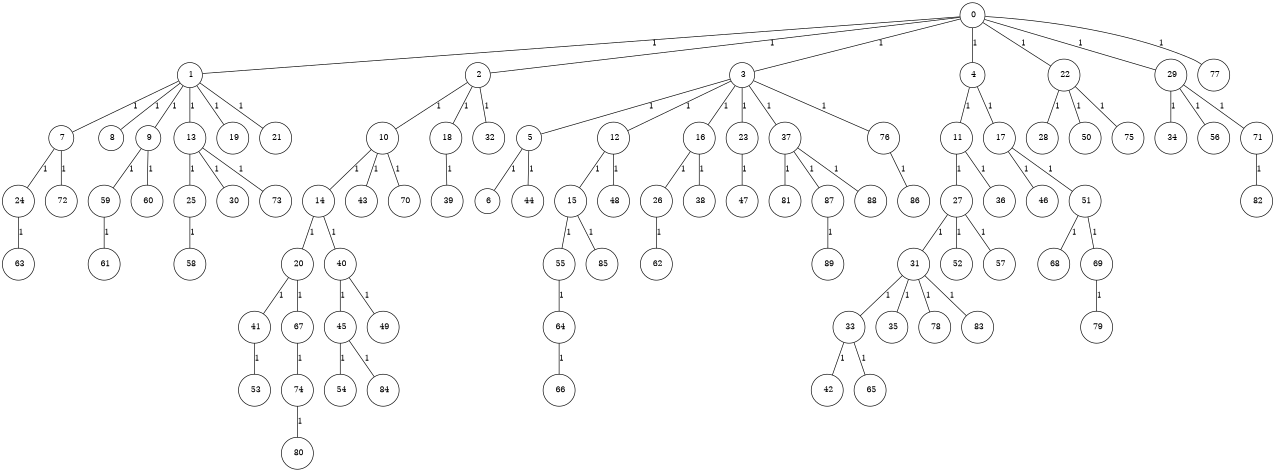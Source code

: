 graph G {
size="8.5,11;"
ratio = "expand;"
fixedsize="true;"
overlap="scale;"
node[shape=circle,width=.12,hight=.12,fontsize=12]
edge[fontsize=12]

0[label=" 0" color=black, pos="2.8191225,0.21011227!"];
1[label=" 1" color=black, pos="2.8695265,1.30167!"];
2[label=" 2" color=black, pos="1.9281184,1.1718984!"];
3[label=" 3" color=black, pos="1.8430867,2.5298393!"];
4[label=" 4" color=black, pos="2.9597802,0.22903729!"];
5[label=" 5" color=black, pos="0.95612223,1.8855125!"];
6[label=" 6" color=black, pos="2.386537,2.7392248!"];
7[label=" 7" color=black, pos="1.4030621,2.757096!"];
8[label=" 8" color=black, pos="2.7885187,0.45367946!"];
9[label=" 9" color=black, pos="1.036741,0.094563748!"];
10[label=" 10" color=black, pos="2.5512193,2.5297199!"];
11[label=" 11" color=black, pos="0.358395,2.0637061!"];
12[label=" 12" color=black, pos="2.4044611,0.51834432!"];
13[label=" 13" color=black, pos="2.4242592,0.31727999!"];
14[label=" 14" color=black, pos="2.9777944,1.8101691!"];
15[label=" 15" color=black, pos="2.5237731,2.603041!"];
16[label=" 16" color=black, pos="2.5344734,1.970337!"];
17[label=" 17" color=black, pos="0.81206994,1.5360737!"];
18[label=" 18" color=black, pos="2.3313629,0.75759529!"];
19[label=" 19" color=black, pos="0.12535288,2.0079331!"];
20[label=" 20" color=black, pos="0.11404487,2.8903973!"];
21[label=" 21" color=black, pos="0.9301342,1.3491003!"];
22[label=" 22" color=black, pos="2.2641821,2.288785!"];
23[label=" 23" color=black, pos="2.7265344,2.100247!"];
24[label=" 24" color=black, pos="0.94854642,2.8322221!"];
25[label=" 25" color=black, pos="1.1354847,0.12390561!"];
26[label=" 26" color=black, pos="1.4340895,0.15660555!"];
27[label=" 27" color=black, pos="2.7028023,0.089256396!"];
28[label=" 28" color=black, pos="2.690816,0.35515127!"];
29[label=" 29" color=black, pos="1.187331,2.5288788!"];
30[label=" 30" color=black, pos="1.8635208,0.23946833!"];
31[label=" 31" color=black, pos="0.70948976,0.851063!"];
32[label=" 32" color=black, pos="0.41029933,1.4186525!"];
33[label=" 33" color=black, pos="1.051581,0.01263172!"];
34[label=" 34" color=black, pos="0.42405904,1.0451129!"];
35[label=" 35" color=black, pos="1.3337759,1.9437086!"];
36[label=" 36" color=black, pos="1.114023,2.6455422!"];
37[label=" 37" color=black, pos="2.0031114,1.7528672!"];
38[label=" 38" color=black, pos="1.9920847,2.4566875!"];
39[label=" 39" color=black, pos="2.3320509,0.35961069!"];
40[label=" 40" color=black, pos="0.99103559,0.28813426!"];
41[label=" 41" color=black, pos="1.3208214,0.52828709!"];
42[label=" 42" color=black, pos="1.4700033,1.8717418!"];
43[label=" 43" color=black, pos="1.7077693,0.82837111!"];
44[label=" 44" color=black, pos="2.1143102,1.1231465!"];
45[label=" 45" color=black, pos="2.6483343,0.98405386!"];
46[label=" 46" color=black, pos="2.8683492,2.3419935!"];
47[label=" 47" color=black, pos="1.7484918,1.9427502!"];
48[label=" 48" color=black, pos="2.4798674,2.782144!"];
49[label=" 49" color=black, pos="2.5316505,2.5455692!"];
50[label=" 50" color=black, pos="2.8838311,0.80543291!"];
51[label=" 51" color=black, pos="1.2327614,2.4133928!"];
52[label=" 52" color=black, pos="2.1077173,0.46449329!"];
53[label=" 53" color=black, pos="0.41255288,2.3964706!"];
54[label=" 54" color=black, pos="1.8892885,1.4813021!"];
55[label=" 55" color=black, pos="1.4400683,0.37730764!"];
56[label=" 56" color=black, pos="0.65493688,1.7206245!"];
57[label=" 57" color=black, pos="1.4698826,1.1882411!"];
58[label=" 58" color=black, pos="1.6835048,2.9453141!"];
59[label=" 59" color=black, pos="2.627478,2.2633378!"];
60[label=" 60" color=black, pos="0.89524608,2.4912469!"];
61[label=" 61" color=black, pos="1.1763783,2.588701!"];
62[label=" 62" color=black, pos="0.62618151,2.703447!"];
63[label=" 63" color=black, pos="0.49405554,2.9861855!"];
64[label=" 64" color=black, pos="0.24020625,0.33557979!"];
65[label=" 65" color=black, pos="0.97300375,0.06380258!"];
66[label=" 66" color=black, pos="0.51749492,2.5727747!"];
67[label=" 67" color=black, pos="0.36782353,1.8801683!"];
68[label=" 68" color=black, pos="0.56394368,1.5708686!"];
69[label=" 69" color=black, pos="2.2591326,0.8059887!"];
70[label=" 70" color=black, pos="2.2295728,0.95156393!"];
71[label=" 71" color=black, pos="0.59019036,0.87262071!"];
72[label=" 72" color=black, pos="0.64455943,1.5404855!"];
73[label=" 73" color=black, pos="1.7320214,2.2740717!"];
74[label=" 74" color=black, pos="0.61340473,0.39448928!"];
75[label=" 75" color=black, pos="0.68295898,1.2442979!"];
76[label=" 76" color=black, pos="0.64607277,0.98722461!"];
77[label=" 77" color=black, pos="1.974736,0.79051956!"];
78[label=" 78" color=black, pos="2.302649,1.9279371!"];
79[label=" 79" color=black, pos="1.6798329,1.723236!"];
80[label=" 80" color=black, pos="1.0087583,1.9419555!"];
81[label=" 81" color=black, pos="0.86800952,2.990296!"];
82[label=" 82" color=black, pos="2.0628737,2.4626425!"];
83[label=" 83" color=black, pos="1.6594429,1.9927353!"];
84[label=" 84" color=black, pos="1.5221068,0.21072104!"];
85[label=" 85" color=black, pos="1.7731732,0.7011516!"];
86[label=" 86" color=black, pos="0.7433241,0.96866158!"];
87[label=" 87" color=black, pos="1.4296464,2.7475494!"];
88[label=" 88" color=black, pos="1.955619,0.1791844!"];
89[label=" 89" color=black, pos="2.9055321,2.3050428!"];
0--1[label="1"]
0--2[label="1"]
0--3[label="1"]
0--4[label="1"]
0--22[label="1"]
0--29[label="1"]
0--77[label="1"]
1--7[label="1"]
1--8[label="1"]
1--9[label="1"]
1--13[label="1"]
1--19[label="1"]
1--21[label="1"]
2--10[label="1"]
2--18[label="1"]
2--32[label="1"]
3--5[label="1"]
3--12[label="1"]
3--16[label="1"]
3--23[label="1"]
3--37[label="1"]
3--76[label="1"]
4--11[label="1"]
4--17[label="1"]
5--6[label="1"]
5--44[label="1"]
7--24[label="1"]
7--72[label="1"]
9--59[label="1"]
9--60[label="1"]
10--14[label="1"]
10--43[label="1"]
10--70[label="1"]
11--27[label="1"]
11--36[label="1"]
12--15[label="1"]
12--48[label="1"]
13--25[label="1"]
13--30[label="1"]
13--73[label="1"]
14--20[label="1"]
14--40[label="1"]
15--55[label="1"]
15--85[label="1"]
16--26[label="1"]
16--38[label="1"]
17--46[label="1"]
17--51[label="1"]
18--39[label="1"]
20--41[label="1"]
20--67[label="1"]
22--28[label="1"]
22--50[label="1"]
22--75[label="1"]
23--47[label="1"]
24--63[label="1"]
25--58[label="1"]
26--62[label="1"]
27--31[label="1"]
27--52[label="1"]
27--57[label="1"]
29--34[label="1"]
29--56[label="1"]
29--71[label="1"]
31--33[label="1"]
31--35[label="1"]
31--78[label="1"]
31--83[label="1"]
33--42[label="1"]
33--65[label="1"]
37--81[label="1"]
37--87[label="1"]
37--88[label="1"]
40--45[label="1"]
40--49[label="1"]
41--53[label="1"]
45--54[label="1"]
45--84[label="1"]
51--68[label="1"]
51--69[label="1"]
55--64[label="1"]
59--61[label="1"]
64--66[label="1"]
67--74[label="1"]
69--79[label="1"]
71--82[label="1"]
74--80[label="1"]
76--86[label="1"]
87--89[label="1"]

}
